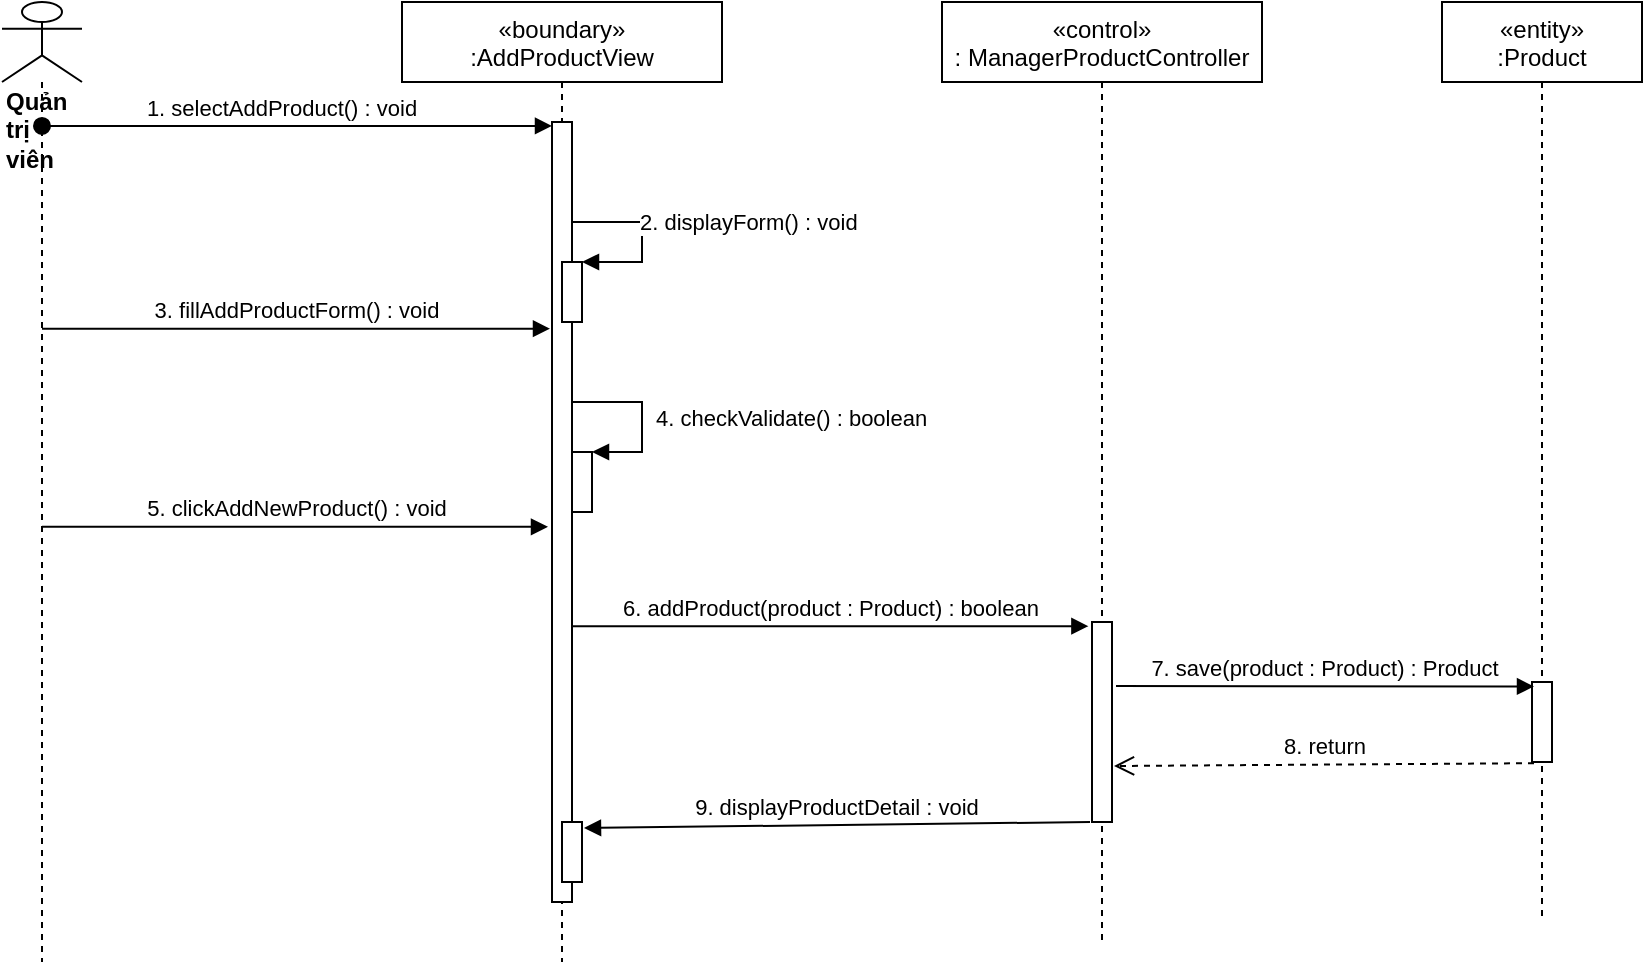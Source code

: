 <mxfile version="14.7.0" type="device"><diagram id="kgpKYQtTHZ0yAKxKKP6v" name="Page-1"><mxGraphModel dx="1108" dy="425" grid="1" gridSize="10" guides="1" tooltips="1" connect="1" arrows="1" fold="1" page="1" pageScale="1" pageWidth="850" pageHeight="1100" math="0" shadow="0"><root><mxCell id="0"/><mxCell id="1" parent="0"/><mxCell id="LOUm1dArXZRg01D5vQiM-1" value="«boundary»&#10;:AddProductView" style="shape=umlLifeline;perimeter=lifelinePerimeter;container=1;collapsible=0;recursiveResize=0;rounded=0;shadow=0;strokeWidth=1;" parent="1" vertex="1"><mxGeometry x="270" y="80" width="160" height="480" as="geometry"/></mxCell><mxCell id="LOUm1dArXZRg01D5vQiM-2" value="" style="points=[];perimeter=orthogonalPerimeter;rounded=0;shadow=0;strokeWidth=1;" parent="LOUm1dArXZRg01D5vQiM-1" vertex="1"><mxGeometry x="75" y="60" width="10" height="390" as="geometry"/></mxCell><mxCell id="LOUm1dArXZRg01D5vQiM-4" value="«control»&#10;: ManagerProductController" style="shape=umlLifeline;perimeter=lifelinePerimeter;container=1;collapsible=0;recursiveResize=0;rounded=0;shadow=0;strokeWidth=1;" parent="1" vertex="1"><mxGeometry x="540" y="80" width="160" height="470" as="geometry"/></mxCell><mxCell id="LOUm1dArXZRg01D5vQiM-6" value="&lt;div&gt;&lt;b&gt;Quản trị viên&lt;/b&gt;&lt;/div&gt;" style="shape=umlLifeline;participant=umlActor;perimeter=lifelinePerimeter;whiteSpace=wrap;html=1;container=1;collapsible=0;recursiveResize=0;verticalAlign=top;spacingTop=36;outlineConnect=0;align=left;size=40;" parent="1" vertex="1"><mxGeometry x="70" y="80" width="40" height="480" as="geometry"/></mxCell><mxCell id="LOUm1dArXZRg01D5vQiM-7" value="1. selectAddProduct() : void" style="verticalAlign=bottom;startArrow=oval;endArrow=block;startSize=8;shadow=0;strokeWidth=1;entryX=0;entryY=0.005;entryDx=0;entryDy=0;entryPerimeter=0;" parent="1" source="LOUm1dArXZRg01D5vQiM-6" target="LOUm1dArXZRg01D5vQiM-2" edge="1"><mxGeometry x="-0.06" relative="1" as="geometry"><mxPoint x="100" y="170" as="sourcePoint"/><mxPoint as="offset"/><mxPoint x="270.4" y="160.48" as="targetPoint"/></mxGeometry></mxCell><mxCell id="LOUm1dArXZRg01D5vQiM-14" value="9. displayProductDetail : void" style="verticalAlign=bottom;endArrow=block;shadow=0;strokeWidth=1;exitX=-0.1;exitY=1;exitDx=0;exitDy=0;exitPerimeter=0;entryX=1.1;entryY=0.1;entryDx=0;entryDy=0;entryPerimeter=0;" parent="1" source="LOUm1dArXZRg01D5vQiM-5" target="LOUm1dArXZRg01D5vQiM-28" edge="1"><mxGeometry relative="1" as="geometry"><mxPoint x="550" y="319" as="sourcePoint"/><mxPoint x="520" y="489" as="targetPoint"/></mxGeometry></mxCell><mxCell id="LOUm1dArXZRg01D5vQiM-15" value="«entity»&#10;:Product" style="shape=umlLifeline;perimeter=lifelinePerimeter;container=1;collapsible=0;recursiveResize=0;rounded=0;shadow=0;strokeWidth=1;" parent="1" vertex="1"><mxGeometry x="790" y="80" width="100" height="460" as="geometry"/></mxCell><mxCell id="LOUm1dArXZRg01D5vQiM-16" value="" style="points=[];perimeter=orthogonalPerimeter;rounded=0;shadow=0;strokeWidth=1;" parent="LOUm1dArXZRg01D5vQiM-15" vertex="1"><mxGeometry x="45" y="340" width="10" height="40" as="geometry"/></mxCell><mxCell id="LOUm1dArXZRg01D5vQiM-17" value="7. save(product : Product) : Product" style="html=1;verticalAlign=bottom;endArrow=block;entryX=0.1;entryY=0.055;entryDx=0;entryDy=0;entryPerimeter=0;exitX=1.2;exitY=0.32;exitDx=0;exitDy=0;exitPerimeter=0;" parent="1" source="LOUm1dArXZRg01D5vQiM-5" target="LOUm1dArXZRg01D5vQiM-16" edge="1"><mxGeometry width="80" relative="1" as="geometry"><mxPoint x="858.8" y="420.42" as="sourcePoint"/><mxPoint x="1010" y="239" as="targetPoint"/></mxGeometry></mxCell><mxCell id="LOUm1dArXZRg01D5vQiM-18" value="8. return" style="html=1;verticalAlign=bottom;endArrow=open;dashed=1;endSize=8;exitX=0.1;exitY=1.015;exitDx=0;exitDy=0;exitPerimeter=0;entryX=1.1;entryY=0.72;entryDx=0;entryDy=0;entryPerimeter=0;" parent="1" source="LOUm1dArXZRg01D5vQiM-16" target="LOUm1dArXZRg01D5vQiM-5" edge="1"><mxGeometry relative="1" as="geometry"><mxPoint x="790" y="300" as="sourcePoint"/><mxPoint x="670" y="461" as="targetPoint"/></mxGeometry></mxCell><mxCell id="LOUm1dArXZRg01D5vQiM-22" value="3. fillAddProductForm() : void" style="html=1;verticalAlign=bottom;endArrow=block;entryX=-0.1;entryY=0.265;entryDx=0;entryDy=0;entryPerimeter=0;" parent="1" source="LOUm1dArXZRg01D5vQiM-6" target="LOUm1dArXZRg01D5vQiM-2" edge="1"><mxGeometry width="80" relative="1" as="geometry"><mxPoint x="380" y="270" as="sourcePoint"/><mxPoint x="350" y="230" as="targetPoint"/></mxGeometry></mxCell><mxCell id="LOUm1dArXZRg01D5vQiM-24" value="" style="html=1;points=[];perimeter=orthogonalPerimeter;" parent="1" vertex="1"><mxGeometry x="355" y="305" width="10" height="30" as="geometry"/></mxCell><mxCell id="LOUm1dArXZRg01D5vQiM-25" value="&amp;nbsp;4. checkValidate() : boolean" style="edgeStyle=orthogonalEdgeStyle;html=1;align=left;spacingLeft=2;endArrow=block;rounded=0;entryX=1;entryY=0;" parent="1" source="LOUm1dArXZRg01D5vQiM-2" target="LOUm1dArXZRg01D5vQiM-24" edge="1"><mxGeometry relative="1" as="geometry"><mxPoint x="400" y="250" as="sourcePoint"/><Array as="points"><mxPoint x="390" y="280"/><mxPoint x="390" y="305"/></Array></mxGeometry></mxCell><mxCell id="LOUm1dArXZRg01D5vQiM-26" value="5. clickAddNewProduct() : void" style="html=1;verticalAlign=bottom;endArrow=block;entryX=-0.2;entryY=0.519;entryDx=0;entryDy=0;entryPerimeter=0;" parent="1" source="LOUm1dArXZRg01D5vQiM-6" target="LOUm1dArXZRg01D5vQiM-2" edge="1"><mxGeometry width="80" relative="1" as="geometry"><mxPoint x="380" y="270" as="sourcePoint"/><mxPoint x="450" y="317" as="targetPoint"/></mxGeometry></mxCell><mxCell id="LOUm1dArXZRg01D5vQiM-5" value="" style="points=[];perimeter=orthogonalPerimeter;rounded=0;shadow=0;strokeWidth=1;" parent="1" vertex="1"><mxGeometry x="615" y="390" width="10" height="100" as="geometry"/></mxCell><mxCell id="LOUm1dArXZRg01D5vQiM-27" value="6. addProduct(product : Product) : boolean" style="html=1;verticalAlign=bottom;endArrow=block;entryX=-0.18;entryY=0.021;entryDx=0;entryDy=0;entryPerimeter=0;" parent="1" source="LOUm1dArXZRg01D5vQiM-2" target="LOUm1dArXZRg01D5vQiM-5" edge="1"><mxGeometry width="80" relative="1" as="geometry"><mxPoint x="496" y="343" as="sourcePoint"/><mxPoint x="700" y="370" as="targetPoint"/></mxGeometry></mxCell><mxCell id="LOUm1dArXZRg01D5vQiM-28" value="" style="html=1;points=[];perimeter=orthogonalPerimeter;" parent="1" vertex="1"><mxGeometry x="350" y="490" width="10" height="30" as="geometry"/></mxCell><mxCell id="U_ehfwxMCMyf2JOxmml_-2" value="" style="html=1;points=[];perimeter=orthogonalPerimeter;" parent="1" vertex="1"><mxGeometry x="350" y="210" width="10" height="30" as="geometry"/></mxCell><mxCell id="U_ehfwxMCMyf2JOxmml_-3" value="2. displayForm() : void" style="edgeStyle=orthogonalEdgeStyle;html=1;align=left;spacingLeft=2;endArrow=block;rounded=0;entryX=1;entryY=0;exitX=1;exitY=0.062;exitDx=0;exitDy=0;exitPerimeter=0;" parent="1" source="LOUm1dArXZRg01D5vQiM-2" target="U_ehfwxMCMyf2JOxmml_-2" edge="1"><mxGeometry relative="1" as="geometry"><mxPoint x="550" y="190" as="sourcePoint"/><Array as="points"><mxPoint x="355" y="190"/><mxPoint x="390" y="190"/><mxPoint x="390" y="210"/></Array></mxGeometry></mxCell></root></mxGraphModel></diagram></mxfile>